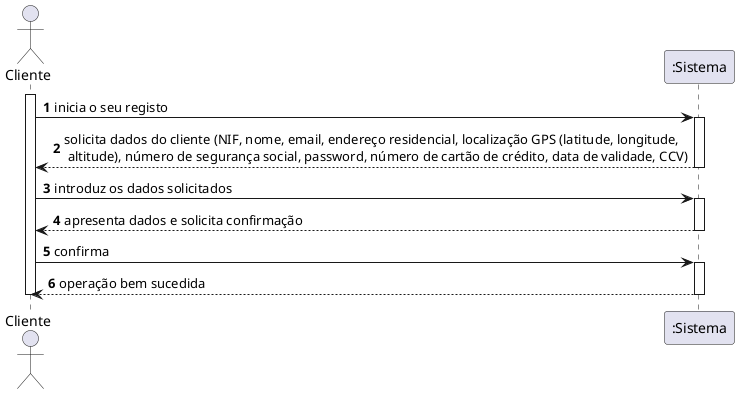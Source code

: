 @startuml
autonumber
actor "Cliente" as CL

activate CL
CL -> ":Sistema" : inicia o seu registo
activate ":Sistema"
":Sistema" --> CL : solicita dados do cliente (NIF, nome, email, endereço residencial, localização GPS (latitude, longitude,\n altitude), número de segurança social, password, número de cartão de crédito, data de validade, CCV)
deactivate ":Sistema"

CL -> ":Sistema" : introduz os dados solicitados
activate ":Sistema"
":Sistema" --> CL : apresenta dados e solicita confirmação
deactivate ":Sistema"

CL -> ":Sistema" : confirma
activate ":Sistema"
":Sistema" --> CL : operação bem sucedida
deactivate ":Sistema"

deactivate CL
@enduml